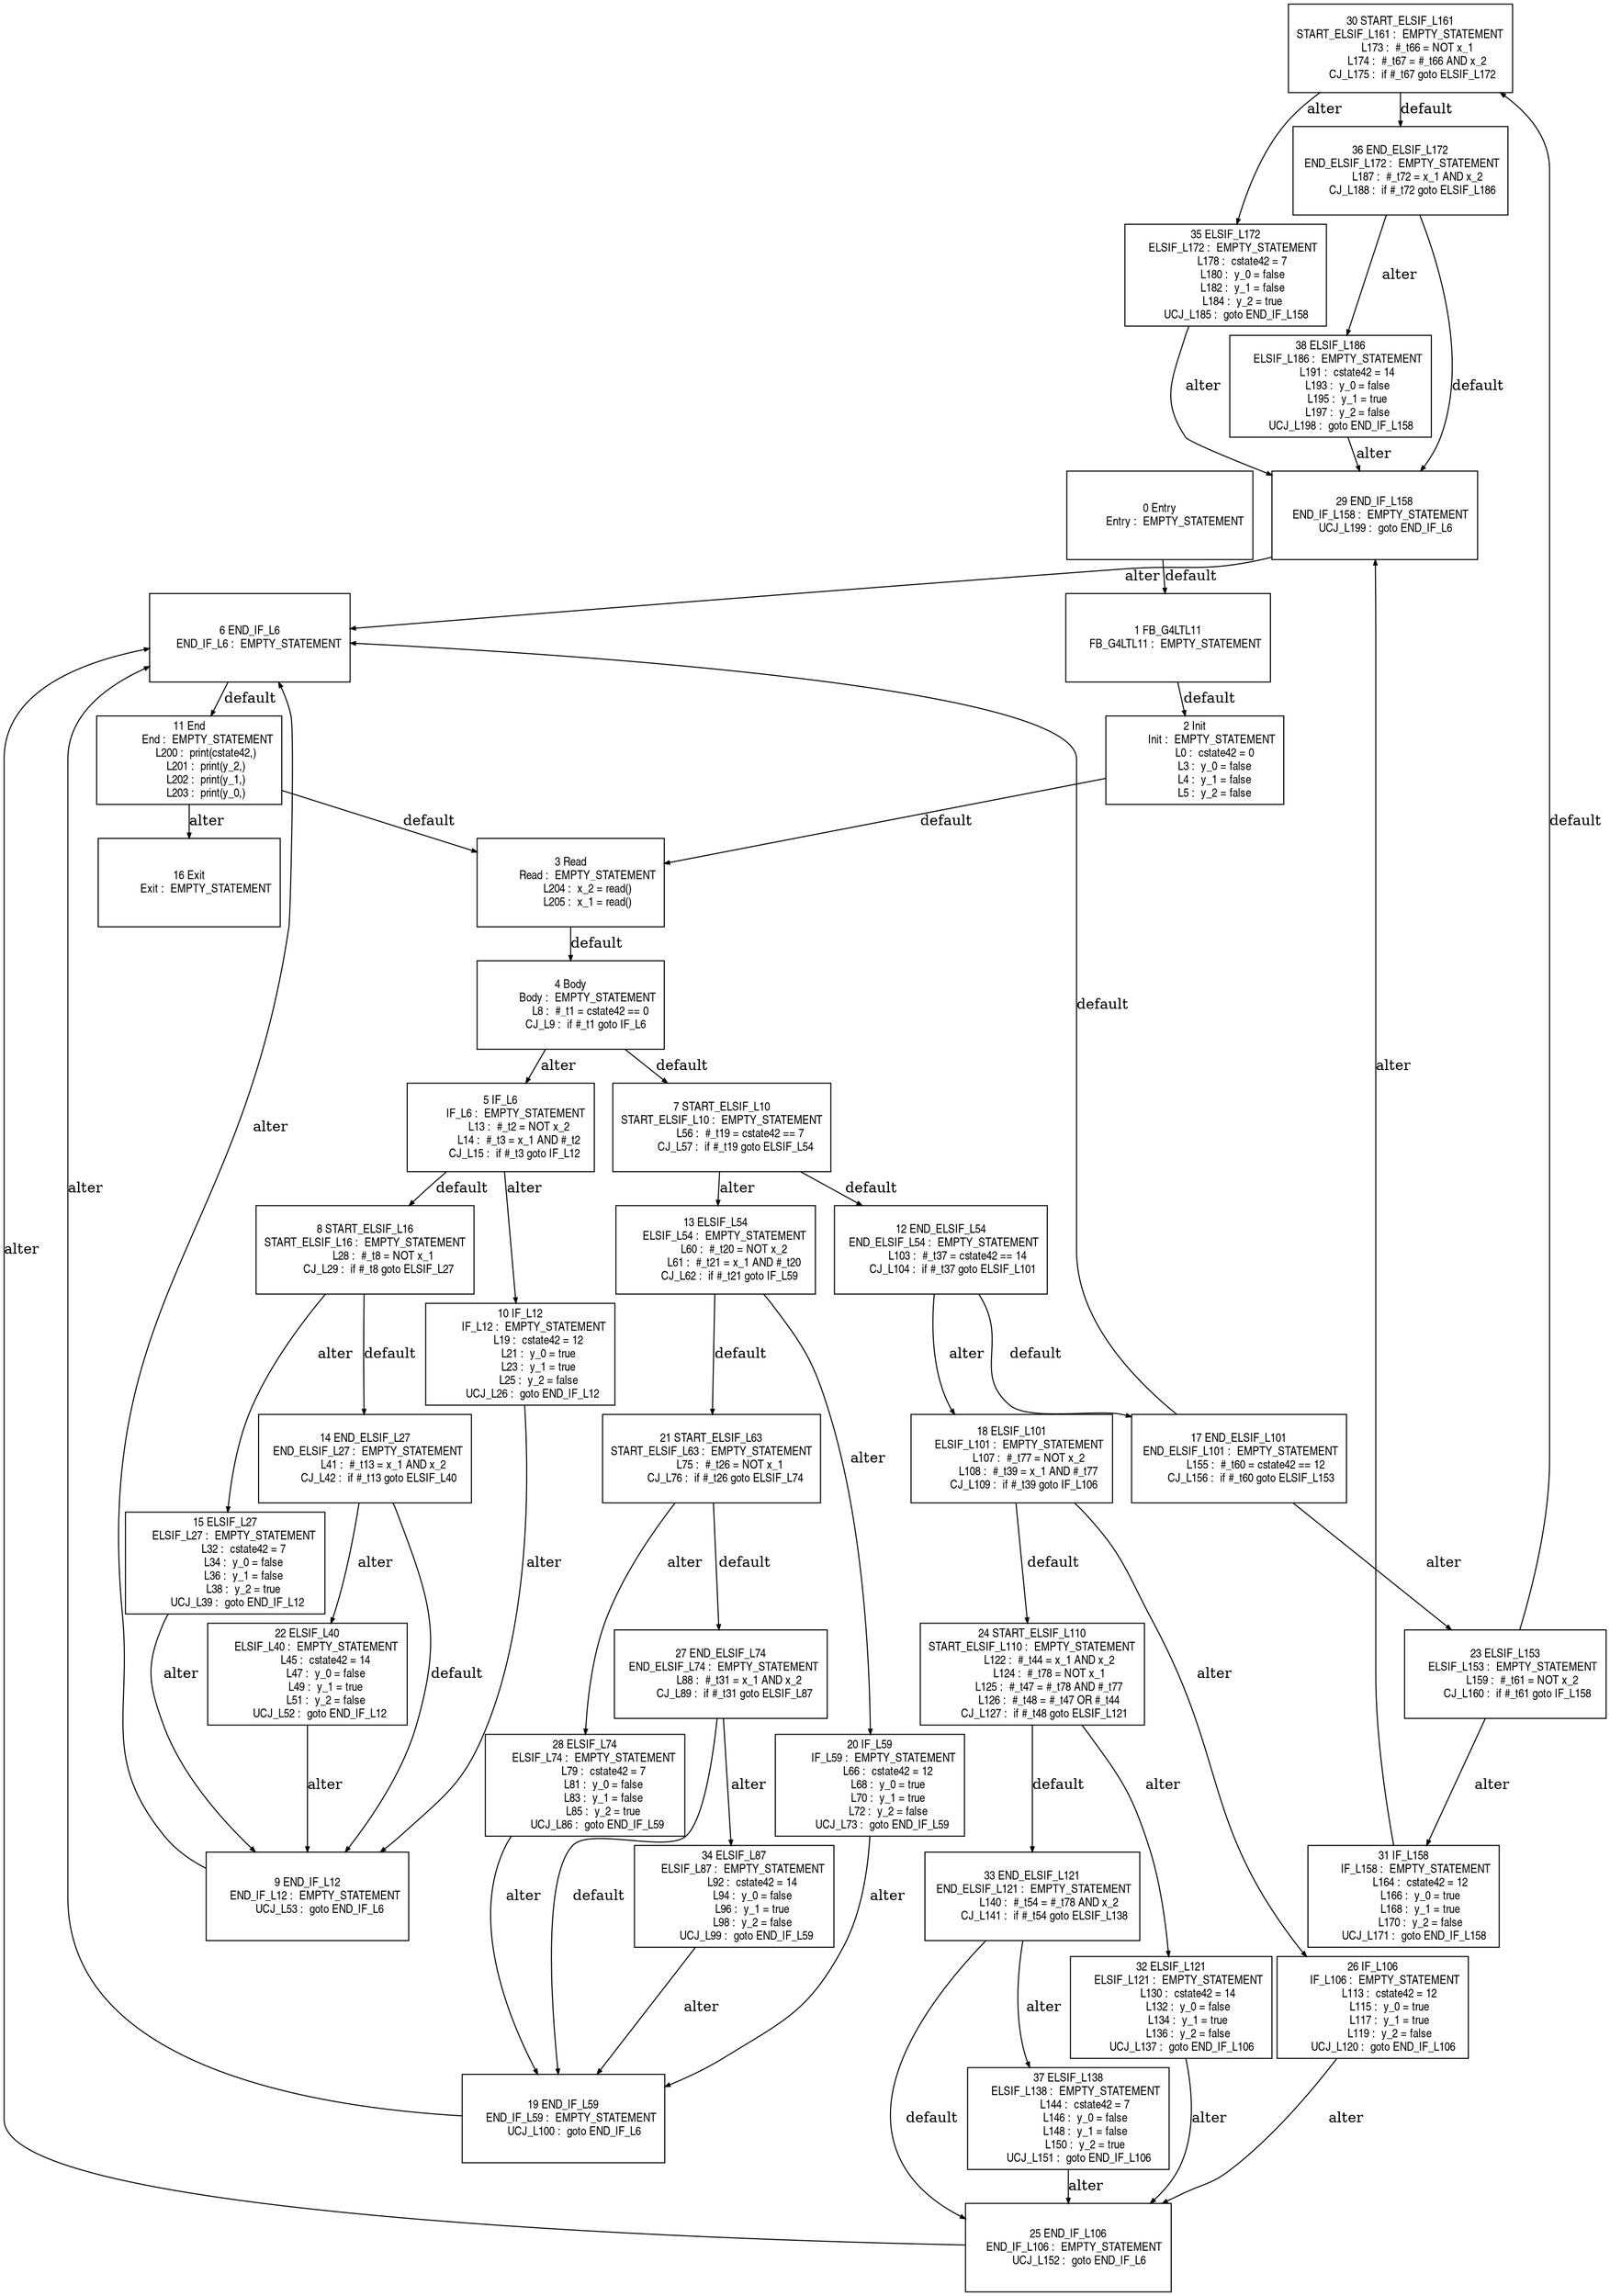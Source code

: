 digraph G {
  ranksep=.25;
  edge [arrowsize=.5]
  node [shape=rectangle, fontname="ArialNarrow",
        fontsize=12,  height=1.2];
  "30 START_ELSIF_L161
START_ELSIF_L161 :  EMPTY_STATEMENT
           L173 :  #_t66 = NOT x_1
           L174 :  #_t67 = #_t66 AND x_2
        CJ_L175 :  if #_t67 goto ELSIF_L172
"; "36 END_ELSIF_L172
 END_ELSIF_L172 :  EMPTY_STATEMENT
           L187 :  #_t72 = x_1 AND x_2
        CJ_L188 :  if #_t72 goto ELSIF_L186
"; "5 IF_L6
          IF_L6 :  EMPTY_STATEMENT
            L13 :  #_t2 = NOT x_2
            L14 :  #_t3 = x_1 AND #_t2
         CJ_L15 :  if #_t3 goto IF_L12
"; "31 IF_L158
        IF_L158 :  EMPTY_STATEMENT
           L164 :  cstate42 = 12
           L166 :  y_0 = true
           L168 :  y_1 = true
           L170 :  y_2 = false
       UCJ_L171 :  goto END_IF_L158
"; "14 END_ELSIF_L27
  END_ELSIF_L27 :  EMPTY_STATEMENT
            L41 :  #_t13 = x_1 AND x_2
         CJ_L42 :  if #_t13 goto ELSIF_L40
"; "21 START_ELSIF_L63
START_ELSIF_L63 :  EMPTY_STATEMENT
            L75 :  #_t26 = NOT x_1
         CJ_L76 :  if #_t26 goto ELSIF_L74
"; "12 END_ELSIF_L54
  END_ELSIF_L54 :  EMPTY_STATEMENT
           L103 :  #_t37 = cstate42 == 14
        CJ_L104 :  if #_t37 goto ELSIF_L101
"; "34 ELSIF_L87
      ELSIF_L87 :  EMPTY_STATEMENT
            L92 :  cstate42 = 14
            L94 :  y_0 = false
            L96 :  y_1 = true
            L98 :  y_2 = false
        UCJ_L99 :  goto END_IF_L59
"; "16 Exit
           Exit :  EMPTY_STATEMENT
"; "11 End
            End :  EMPTY_STATEMENT
           L200 :  print(cstate42,)
           L201 :  print(y_2,)
           L202 :  print(y_1,)
           L203 :  print(y_0,)
"; "20 IF_L59
         IF_L59 :  EMPTY_STATEMENT
            L66 :  cstate42 = 12
            L68 :  y_0 = true
            L70 :  y_1 = true
            L72 :  y_2 = false
        UCJ_L73 :  goto END_IF_L59
"; "3 Read
           Read :  EMPTY_STATEMENT
           L204 :  x_2 = read()
           L205 :  x_1 = read()
"; "38 ELSIF_L186
     ELSIF_L186 :  EMPTY_STATEMENT
           L191 :  cstate42 = 14
           L193 :  y_0 = false
           L195 :  y_1 = true
           L197 :  y_2 = false
       UCJ_L198 :  goto END_IF_L158
"; "2 Init
           Init :  EMPTY_STATEMENT
             L0 :  cstate42 = 0
             L3 :  y_0 = false
             L4 :  y_1 = false
             L5 :  y_2 = false
"; "24 START_ELSIF_L110
START_ELSIF_L110 :  EMPTY_STATEMENT
           L122 :  #_t44 = x_1 AND x_2
           L124 :  #_t78 = NOT x_1
           L125 :  #_t47 = #_t78 AND #_t77
           L126 :  #_t48 = #_t47 OR #_t44
        CJ_L127 :  if #_t48 goto ELSIF_L121
"; "6 END_IF_L6
      END_IF_L6 :  EMPTY_STATEMENT
"; "7 START_ELSIF_L10
START_ELSIF_L10 :  EMPTY_STATEMENT
            L56 :  #_t19 = cstate42 == 7
         CJ_L57 :  if #_t19 goto ELSIF_L54
"; "37 ELSIF_L138
     ELSIF_L138 :  EMPTY_STATEMENT
           L144 :  cstate42 = 7
           L146 :  y_0 = false
           L148 :  y_1 = false
           L150 :  y_2 = true
       UCJ_L151 :  goto END_IF_L106
"; "35 ELSIF_L172
     ELSIF_L172 :  EMPTY_STATEMENT
           L178 :  cstate42 = 7
           L180 :  y_0 = false
           L182 :  y_1 = false
           L184 :  y_2 = true
       UCJ_L185 :  goto END_IF_L158
"; "25 END_IF_L106
    END_IF_L106 :  EMPTY_STATEMENT
       UCJ_L152 :  goto END_IF_L6
"; "9 END_IF_L12
     END_IF_L12 :  EMPTY_STATEMENT
        UCJ_L53 :  goto END_IF_L6
"; "1 FB_G4LTL11
     FB_G4LTL11 :  EMPTY_STATEMENT
"; "8 START_ELSIF_L16
START_ELSIF_L16 :  EMPTY_STATEMENT
            L28 :  #_t8 = NOT x_1
         CJ_L29 :  if #_t8 goto ELSIF_L27
"; "18 ELSIF_L101
     ELSIF_L101 :  EMPTY_STATEMENT
           L107 :  #_t77 = NOT x_2
           L108 :  #_t39 = x_1 AND #_t77
        CJ_L109 :  if #_t39 goto IF_L106
"; "4 Body
           Body :  EMPTY_STATEMENT
             L8 :  #_t1 = cstate42 == 0
          CJ_L9 :  if #_t1 goto IF_L6
"; "33 END_ELSIF_L121
 END_ELSIF_L121 :  EMPTY_STATEMENT
           L140 :  #_t54 = #_t78 AND x_2
        CJ_L141 :  if #_t54 goto ELSIF_L138
"; "19 END_IF_L59
     END_IF_L59 :  EMPTY_STATEMENT
       UCJ_L100 :  goto END_IF_L6
"; "26 IF_L106
        IF_L106 :  EMPTY_STATEMENT
           L113 :  cstate42 = 12
           L115 :  y_0 = true
           L117 :  y_1 = true
           L119 :  y_2 = false
       UCJ_L120 :  goto END_IF_L106
"; "32 ELSIF_L121
     ELSIF_L121 :  EMPTY_STATEMENT
           L130 :  cstate42 = 14
           L132 :  y_0 = false
           L134 :  y_1 = true
           L136 :  y_2 = false
       UCJ_L137 :  goto END_IF_L106
"; "0 Entry
          Entry :  EMPTY_STATEMENT
"; "13 ELSIF_L54
      ELSIF_L54 :  EMPTY_STATEMENT
            L60 :  #_t20 = NOT x_2
            L61 :  #_t21 = x_1 AND #_t20
         CJ_L62 :  if #_t21 goto IF_L59
"; "28 ELSIF_L74
      ELSIF_L74 :  EMPTY_STATEMENT
            L79 :  cstate42 = 7
            L81 :  y_0 = false
            L83 :  y_1 = false
            L85 :  y_2 = true
        UCJ_L86 :  goto END_IF_L59
"; "10 IF_L12
         IF_L12 :  EMPTY_STATEMENT
            L19 :  cstate42 = 12
            L21 :  y_0 = true
            L23 :  y_1 = true
            L25 :  y_2 = false
        UCJ_L26 :  goto END_IF_L12
"; "15 ELSIF_L27
      ELSIF_L27 :  EMPTY_STATEMENT
            L32 :  cstate42 = 7
            L34 :  y_0 = false
            L36 :  y_1 = false
            L38 :  y_2 = true
        UCJ_L39 :  goto END_IF_L12
"; "23 ELSIF_L153
     ELSIF_L153 :  EMPTY_STATEMENT
           L159 :  #_t61 = NOT x_2
        CJ_L160 :  if #_t61 goto IF_L158
"; "22 ELSIF_L40
      ELSIF_L40 :  EMPTY_STATEMENT
            L45 :  cstate42 = 14
            L47 :  y_0 = false
            L49 :  y_1 = true
            L51 :  y_2 = false
        UCJ_L52 :  goto END_IF_L12
"; "27 END_ELSIF_L74
  END_ELSIF_L74 :  EMPTY_STATEMENT
            L88 :  #_t31 = x_1 AND x_2
         CJ_L89 :  if #_t31 goto ELSIF_L87
"; "17 END_ELSIF_L101
 END_ELSIF_L101 :  EMPTY_STATEMENT
           L155 :  #_t60 = cstate42 == 12
        CJ_L156 :  if #_t60 goto ELSIF_L153
"; "29 END_IF_L158
    END_IF_L158 :  EMPTY_STATEMENT
       UCJ_L199 :  goto END_IF_L6
"; 
  "1 FB_G4LTL11
     FB_G4LTL11 :  EMPTY_STATEMENT
" -> "2 Init
           Init :  EMPTY_STATEMENT
             L0 :  cstate42 = 0
             L3 :  y_0 = false
             L4 :  y_1 = false
             L5 :  y_2 = false
"  [label="default"];
  "2 Init
           Init :  EMPTY_STATEMENT
             L0 :  cstate42 = 0
             L3 :  y_0 = false
             L4 :  y_1 = false
             L5 :  y_2 = false
" -> "3 Read
           Read :  EMPTY_STATEMENT
           L204 :  x_2 = read()
           L205 :  x_1 = read()
"  [label="default"];
  "4 Body
           Body :  EMPTY_STATEMENT
             L8 :  #_t1 = cstate42 == 0
          CJ_L9 :  if #_t1 goto IF_L6
" -> "7 START_ELSIF_L10
START_ELSIF_L10 :  EMPTY_STATEMENT
            L56 :  #_t19 = cstate42 == 7
         CJ_L57 :  if #_t19 goto ELSIF_L54
"  [label="default"];
  "4 Body
           Body :  EMPTY_STATEMENT
             L8 :  #_t1 = cstate42 == 0
          CJ_L9 :  if #_t1 goto IF_L6
" -> "5 IF_L6
          IF_L6 :  EMPTY_STATEMENT
            L13 :  #_t2 = NOT x_2
            L14 :  #_t3 = x_1 AND #_t2
         CJ_L15 :  if #_t3 goto IF_L12
"  [label="alter"];
  "5 IF_L6
          IF_L6 :  EMPTY_STATEMENT
            L13 :  #_t2 = NOT x_2
            L14 :  #_t3 = x_1 AND #_t2
         CJ_L15 :  if #_t3 goto IF_L12
" -> "8 START_ELSIF_L16
START_ELSIF_L16 :  EMPTY_STATEMENT
            L28 :  #_t8 = NOT x_1
         CJ_L29 :  if #_t8 goto ELSIF_L27
"  [label="default"];
  "5 IF_L6
          IF_L6 :  EMPTY_STATEMENT
            L13 :  #_t2 = NOT x_2
            L14 :  #_t3 = x_1 AND #_t2
         CJ_L15 :  if #_t3 goto IF_L12
" -> "10 IF_L12
         IF_L12 :  EMPTY_STATEMENT
            L19 :  cstate42 = 12
            L21 :  y_0 = true
            L23 :  y_1 = true
            L25 :  y_2 = false
        UCJ_L26 :  goto END_IF_L12
"  [label="alter"];
  "10 IF_L12
         IF_L12 :  EMPTY_STATEMENT
            L19 :  cstate42 = 12
            L21 :  y_0 = true
            L23 :  y_1 = true
            L25 :  y_2 = false
        UCJ_L26 :  goto END_IF_L12
" -> "9 END_IF_L12
     END_IF_L12 :  EMPTY_STATEMENT
        UCJ_L53 :  goto END_IF_L6
"  [label="alter"];
  "8 START_ELSIF_L16
START_ELSIF_L16 :  EMPTY_STATEMENT
            L28 :  #_t8 = NOT x_1
         CJ_L29 :  if #_t8 goto ELSIF_L27
" -> "14 END_ELSIF_L27
  END_ELSIF_L27 :  EMPTY_STATEMENT
            L41 :  #_t13 = x_1 AND x_2
         CJ_L42 :  if #_t13 goto ELSIF_L40
"  [label="default"];
  "8 START_ELSIF_L16
START_ELSIF_L16 :  EMPTY_STATEMENT
            L28 :  #_t8 = NOT x_1
         CJ_L29 :  if #_t8 goto ELSIF_L27
" -> "15 ELSIF_L27
      ELSIF_L27 :  EMPTY_STATEMENT
            L32 :  cstate42 = 7
            L34 :  y_0 = false
            L36 :  y_1 = false
            L38 :  y_2 = true
        UCJ_L39 :  goto END_IF_L12
"  [label="alter"];
  "15 ELSIF_L27
      ELSIF_L27 :  EMPTY_STATEMENT
            L32 :  cstate42 = 7
            L34 :  y_0 = false
            L36 :  y_1 = false
            L38 :  y_2 = true
        UCJ_L39 :  goto END_IF_L12
" -> "9 END_IF_L12
     END_IF_L12 :  EMPTY_STATEMENT
        UCJ_L53 :  goto END_IF_L6
"  [label="alter"];
  "14 END_ELSIF_L27
  END_ELSIF_L27 :  EMPTY_STATEMENT
            L41 :  #_t13 = x_1 AND x_2
         CJ_L42 :  if #_t13 goto ELSIF_L40
" -> "9 END_IF_L12
     END_IF_L12 :  EMPTY_STATEMENT
        UCJ_L53 :  goto END_IF_L6
"  [label="default"];
  "14 END_ELSIF_L27
  END_ELSIF_L27 :  EMPTY_STATEMENT
            L41 :  #_t13 = x_1 AND x_2
         CJ_L42 :  if #_t13 goto ELSIF_L40
" -> "22 ELSIF_L40
      ELSIF_L40 :  EMPTY_STATEMENT
            L45 :  cstate42 = 14
            L47 :  y_0 = false
            L49 :  y_1 = true
            L51 :  y_2 = false
        UCJ_L52 :  goto END_IF_L12
"  [label="alter"];
  "22 ELSIF_L40
      ELSIF_L40 :  EMPTY_STATEMENT
            L45 :  cstate42 = 14
            L47 :  y_0 = false
            L49 :  y_1 = true
            L51 :  y_2 = false
        UCJ_L52 :  goto END_IF_L12
" -> "9 END_IF_L12
     END_IF_L12 :  EMPTY_STATEMENT
        UCJ_L53 :  goto END_IF_L6
"  [label="alter"];
  "9 END_IF_L12
     END_IF_L12 :  EMPTY_STATEMENT
        UCJ_L53 :  goto END_IF_L6
" -> "6 END_IF_L6
      END_IF_L6 :  EMPTY_STATEMENT
"  [label="alter"];
  "7 START_ELSIF_L10
START_ELSIF_L10 :  EMPTY_STATEMENT
            L56 :  #_t19 = cstate42 == 7
         CJ_L57 :  if #_t19 goto ELSIF_L54
" -> "12 END_ELSIF_L54
  END_ELSIF_L54 :  EMPTY_STATEMENT
           L103 :  #_t37 = cstate42 == 14
        CJ_L104 :  if #_t37 goto ELSIF_L101
"  [label="default"];
  "7 START_ELSIF_L10
START_ELSIF_L10 :  EMPTY_STATEMENT
            L56 :  #_t19 = cstate42 == 7
         CJ_L57 :  if #_t19 goto ELSIF_L54
" -> "13 ELSIF_L54
      ELSIF_L54 :  EMPTY_STATEMENT
            L60 :  #_t20 = NOT x_2
            L61 :  #_t21 = x_1 AND #_t20
         CJ_L62 :  if #_t21 goto IF_L59
"  [label="alter"];
  "13 ELSIF_L54
      ELSIF_L54 :  EMPTY_STATEMENT
            L60 :  #_t20 = NOT x_2
            L61 :  #_t21 = x_1 AND #_t20
         CJ_L62 :  if #_t21 goto IF_L59
" -> "21 START_ELSIF_L63
START_ELSIF_L63 :  EMPTY_STATEMENT
            L75 :  #_t26 = NOT x_1
         CJ_L76 :  if #_t26 goto ELSIF_L74
"  [label="default"];
  "13 ELSIF_L54
      ELSIF_L54 :  EMPTY_STATEMENT
            L60 :  #_t20 = NOT x_2
            L61 :  #_t21 = x_1 AND #_t20
         CJ_L62 :  if #_t21 goto IF_L59
" -> "20 IF_L59
         IF_L59 :  EMPTY_STATEMENT
            L66 :  cstate42 = 12
            L68 :  y_0 = true
            L70 :  y_1 = true
            L72 :  y_2 = false
        UCJ_L73 :  goto END_IF_L59
"  [label="alter"];
  "20 IF_L59
         IF_L59 :  EMPTY_STATEMENT
            L66 :  cstate42 = 12
            L68 :  y_0 = true
            L70 :  y_1 = true
            L72 :  y_2 = false
        UCJ_L73 :  goto END_IF_L59
" -> "19 END_IF_L59
     END_IF_L59 :  EMPTY_STATEMENT
       UCJ_L100 :  goto END_IF_L6
"  [label="alter"];
  "21 START_ELSIF_L63
START_ELSIF_L63 :  EMPTY_STATEMENT
            L75 :  #_t26 = NOT x_1
         CJ_L76 :  if #_t26 goto ELSIF_L74
" -> "27 END_ELSIF_L74
  END_ELSIF_L74 :  EMPTY_STATEMENT
            L88 :  #_t31 = x_1 AND x_2
         CJ_L89 :  if #_t31 goto ELSIF_L87
"  [label="default"];
  "21 START_ELSIF_L63
START_ELSIF_L63 :  EMPTY_STATEMENT
            L75 :  #_t26 = NOT x_1
         CJ_L76 :  if #_t26 goto ELSIF_L74
" -> "28 ELSIF_L74
      ELSIF_L74 :  EMPTY_STATEMENT
            L79 :  cstate42 = 7
            L81 :  y_0 = false
            L83 :  y_1 = false
            L85 :  y_2 = true
        UCJ_L86 :  goto END_IF_L59
"  [label="alter"];
  "28 ELSIF_L74
      ELSIF_L74 :  EMPTY_STATEMENT
            L79 :  cstate42 = 7
            L81 :  y_0 = false
            L83 :  y_1 = false
            L85 :  y_2 = true
        UCJ_L86 :  goto END_IF_L59
" -> "19 END_IF_L59
     END_IF_L59 :  EMPTY_STATEMENT
       UCJ_L100 :  goto END_IF_L6
"  [label="alter"];
  "27 END_ELSIF_L74
  END_ELSIF_L74 :  EMPTY_STATEMENT
            L88 :  #_t31 = x_1 AND x_2
         CJ_L89 :  if #_t31 goto ELSIF_L87
" -> "19 END_IF_L59
     END_IF_L59 :  EMPTY_STATEMENT
       UCJ_L100 :  goto END_IF_L6
"  [label="default"];
  "27 END_ELSIF_L74
  END_ELSIF_L74 :  EMPTY_STATEMENT
            L88 :  #_t31 = x_1 AND x_2
         CJ_L89 :  if #_t31 goto ELSIF_L87
" -> "34 ELSIF_L87
      ELSIF_L87 :  EMPTY_STATEMENT
            L92 :  cstate42 = 14
            L94 :  y_0 = false
            L96 :  y_1 = true
            L98 :  y_2 = false
        UCJ_L99 :  goto END_IF_L59
"  [label="alter"];
  "34 ELSIF_L87
      ELSIF_L87 :  EMPTY_STATEMENT
            L92 :  cstate42 = 14
            L94 :  y_0 = false
            L96 :  y_1 = true
            L98 :  y_2 = false
        UCJ_L99 :  goto END_IF_L59
" -> "19 END_IF_L59
     END_IF_L59 :  EMPTY_STATEMENT
       UCJ_L100 :  goto END_IF_L6
"  [label="alter"];
  "19 END_IF_L59
     END_IF_L59 :  EMPTY_STATEMENT
       UCJ_L100 :  goto END_IF_L6
" -> "6 END_IF_L6
      END_IF_L6 :  EMPTY_STATEMENT
"  [label="alter"];
  "12 END_ELSIF_L54
  END_ELSIF_L54 :  EMPTY_STATEMENT
           L103 :  #_t37 = cstate42 == 14
        CJ_L104 :  if #_t37 goto ELSIF_L101
" -> "17 END_ELSIF_L101
 END_ELSIF_L101 :  EMPTY_STATEMENT
           L155 :  #_t60 = cstate42 == 12
        CJ_L156 :  if #_t60 goto ELSIF_L153
"  [label="default"];
  "12 END_ELSIF_L54
  END_ELSIF_L54 :  EMPTY_STATEMENT
           L103 :  #_t37 = cstate42 == 14
        CJ_L104 :  if #_t37 goto ELSIF_L101
" -> "18 ELSIF_L101
     ELSIF_L101 :  EMPTY_STATEMENT
           L107 :  #_t77 = NOT x_2
           L108 :  #_t39 = x_1 AND #_t77
        CJ_L109 :  if #_t39 goto IF_L106
"  [label="alter"];
  "18 ELSIF_L101
     ELSIF_L101 :  EMPTY_STATEMENT
           L107 :  #_t77 = NOT x_2
           L108 :  #_t39 = x_1 AND #_t77
        CJ_L109 :  if #_t39 goto IF_L106
" -> "24 START_ELSIF_L110
START_ELSIF_L110 :  EMPTY_STATEMENT
           L122 :  #_t44 = x_1 AND x_2
           L124 :  #_t78 = NOT x_1
           L125 :  #_t47 = #_t78 AND #_t77
           L126 :  #_t48 = #_t47 OR #_t44
        CJ_L127 :  if #_t48 goto ELSIF_L121
"  [label="default"];
  "18 ELSIF_L101
     ELSIF_L101 :  EMPTY_STATEMENT
           L107 :  #_t77 = NOT x_2
           L108 :  #_t39 = x_1 AND #_t77
        CJ_L109 :  if #_t39 goto IF_L106
" -> "26 IF_L106
        IF_L106 :  EMPTY_STATEMENT
           L113 :  cstate42 = 12
           L115 :  y_0 = true
           L117 :  y_1 = true
           L119 :  y_2 = false
       UCJ_L120 :  goto END_IF_L106
"  [label="alter"];
  "26 IF_L106
        IF_L106 :  EMPTY_STATEMENT
           L113 :  cstate42 = 12
           L115 :  y_0 = true
           L117 :  y_1 = true
           L119 :  y_2 = false
       UCJ_L120 :  goto END_IF_L106
" -> "25 END_IF_L106
    END_IF_L106 :  EMPTY_STATEMENT
       UCJ_L152 :  goto END_IF_L6
"  [label="alter"];
  "24 START_ELSIF_L110
START_ELSIF_L110 :  EMPTY_STATEMENT
           L122 :  #_t44 = x_1 AND x_2
           L124 :  #_t78 = NOT x_1
           L125 :  #_t47 = #_t78 AND #_t77
           L126 :  #_t48 = #_t47 OR #_t44
        CJ_L127 :  if #_t48 goto ELSIF_L121
" -> "33 END_ELSIF_L121
 END_ELSIF_L121 :  EMPTY_STATEMENT
           L140 :  #_t54 = #_t78 AND x_2
        CJ_L141 :  if #_t54 goto ELSIF_L138
"  [label="default"];
  "24 START_ELSIF_L110
START_ELSIF_L110 :  EMPTY_STATEMENT
           L122 :  #_t44 = x_1 AND x_2
           L124 :  #_t78 = NOT x_1
           L125 :  #_t47 = #_t78 AND #_t77
           L126 :  #_t48 = #_t47 OR #_t44
        CJ_L127 :  if #_t48 goto ELSIF_L121
" -> "32 ELSIF_L121
     ELSIF_L121 :  EMPTY_STATEMENT
           L130 :  cstate42 = 14
           L132 :  y_0 = false
           L134 :  y_1 = true
           L136 :  y_2 = false
       UCJ_L137 :  goto END_IF_L106
"  [label="alter"];
  "32 ELSIF_L121
     ELSIF_L121 :  EMPTY_STATEMENT
           L130 :  cstate42 = 14
           L132 :  y_0 = false
           L134 :  y_1 = true
           L136 :  y_2 = false
       UCJ_L137 :  goto END_IF_L106
" -> "25 END_IF_L106
    END_IF_L106 :  EMPTY_STATEMENT
       UCJ_L152 :  goto END_IF_L6
"  [label="alter"];
  "33 END_ELSIF_L121
 END_ELSIF_L121 :  EMPTY_STATEMENT
           L140 :  #_t54 = #_t78 AND x_2
        CJ_L141 :  if #_t54 goto ELSIF_L138
" -> "25 END_IF_L106
    END_IF_L106 :  EMPTY_STATEMENT
       UCJ_L152 :  goto END_IF_L6
"  [label="default"];
  "33 END_ELSIF_L121
 END_ELSIF_L121 :  EMPTY_STATEMENT
           L140 :  #_t54 = #_t78 AND x_2
        CJ_L141 :  if #_t54 goto ELSIF_L138
" -> "37 ELSIF_L138
     ELSIF_L138 :  EMPTY_STATEMENT
           L144 :  cstate42 = 7
           L146 :  y_0 = false
           L148 :  y_1 = false
           L150 :  y_2 = true
       UCJ_L151 :  goto END_IF_L106
"  [label="alter"];
  "37 ELSIF_L138
     ELSIF_L138 :  EMPTY_STATEMENT
           L144 :  cstate42 = 7
           L146 :  y_0 = false
           L148 :  y_1 = false
           L150 :  y_2 = true
       UCJ_L151 :  goto END_IF_L106
" -> "25 END_IF_L106
    END_IF_L106 :  EMPTY_STATEMENT
       UCJ_L152 :  goto END_IF_L6
"  [label="alter"];
  "25 END_IF_L106
    END_IF_L106 :  EMPTY_STATEMENT
       UCJ_L152 :  goto END_IF_L6
" -> "6 END_IF_L6
      END_IF_L6 :  EMPTY_STATEMENT
"  [label="alter"];
  "17 END_ELSIF_L101
 END_ELSIF_L101 :  EMPTY_STATEMENT
           L155 :  #_t60 = cstate42 == 12
        CJ_L156 :  if #_t60 goto ELSIF_L153
" -> "6 END_IF_L6
      END_IF_L6 :  EMPTY_STATEMENT
"  [label="default"];
  "17 END_ELSIF_L101
 END_ELSIF_L101 :  EMPTY_STATEMENT
           L155 :  #_t60 = cstate42 == 12
        CJ_L156 :  if #_t60 goto ELSIF_L153
" -> "23 ELSIF_L153
     ELSIF_L153 :  EMPTY_STATEMENT
           L159 :  #_t61 = NOT x_2
        CJ_L160 :  if #_t61 goto IF_L158
"  [label="alter"];
  "23 ELSIF_L153
     ELSIF_L153 :  EMPTY_STATEMENT
           L159 :  #_t61 = NOT x_2
        CJ_L160 :  if #_t61 goto IF_L158
" -> "30 START_ELSIF_L161
START_ELSIF_L161 :  EMPTY_STATEMENT
           L173 :  #_t66 = NOT x_1
           L174 :  #_t67 = #_t66 AND x_2
        CJ_L175 :  if #_t67 goto ELSIF_L172
"  [label="default"];
  "23 ELSIF_L153
     ELSIF_L153 :  EMPTY_STATEMENT
           L159 :  #_t61 = NOT x_2
        CJ_L160 :  if #_t61 goto IF_L158
" -> "31 IF_L158
        IF_L158 :  EMPTY_STATEMENT
           L164 :  cstate42 = 12
           L166 :  y_0 = true
           L168 :  y_1 = true
           L170 :  y_2 = false
       UCJ_L171 :  goto END_IF_L158
"  [label="alter"];
  "31 IF_L158
        IF_L158 :  EMPTY_STATEMENT
           L164 :  cstate42 = 12
           L166 :  y_0 = true
           L168 :  y_1 = true
           L170 :  y_2 = false
       UCJ_L171 :  goto END_IF_L158
" -> "29 END_IF_L158
    END_IF_L158 :  EMPTY_STATEMENT
       UCJ_L199 :  goto END_IF_L6
"  [label="alter"];
  "30 START_ELSIF_L161
START_ELSIF_L161 :  EMPTY_STATEMENT
           L173 :  #_t66 = NOT x_1
           L174 :  #_t67 = #_t66 AND x_2
        CJ_L175 :  if #_t67 goto ELSIF_L172
" -> "36 END_ELSIF_L172
 END_ELSIF_L172 :  EMPTY_STATEMENT
           L187 :  #_t72 = x_1 AND x_2
        CJ_L188 :  if #_t72 goto ELSIF_L186
"  [label="default"];
  "30 START_ELSIF_L161
START_ELSIF_L161 :  EMPTY_STATEMENT
           L173 :  #_t66 = NOT x_1
           L174 :  #_t67 = #_t66 AND x_2
        CJ_L175 :  if #_t67 goto ELSIF_L172
" -> "35 ELSIF_L172
     ELSIF_L172 :  EMPTY_STATEMENT
           L178 :  cstate42 = 7
           L180 :  y_0 = false
           L182 :  y_1 = false
           L184 :  y_2 = true
       UCJ_L185 :  goto END_IF_L158
"  [label="alter"];
  "35 ELSIF_L172
     ELSIF_L172 :  EMPTY_STATEMENT
           L178 :  cstate42 = 7
           L180 :  y_0 = false
           L182 :  y_1 = false
           L184 :  y_2 = true
       UCJ_L185 :  goto END_IF_L158
" -> "29 END_IF_L158
    END_IF_L158 :  EMPTY_STATEMENT
       UCJ_L199 :  goto END_IF_L6
"  [label="alter"];
  "36 END_ELSIF_L172
 END_ELSIF_L172 :  EMPTY_STATEMENT
           L187 :  #_t72 = x_1 AND x_2
        CJ_L188 :  if #_t72 goto ELSIF_L186
" -> "29 END_IF_L158
    END_IF_L158 :  EMPTY_STATEMENT
       UCJ_L199 :  goto END_IF_L6
"  [label="default"];
  "36 END_ELSIF_L172
 END_ELSIF_L172 :  EMPTY_STATEMENT
           L187 :  #_t72 = x_1 AND x_2
        CJ_L188 :  if #_t72 goto ELSIF_L186
" -> "38 ELSIF_L186
     ELSIF_L186 :  EMPTY_STATEMENT
           L191 :  cstate42 = 14
           L193 :  y_0 = false
           L195 :  y_1 = true
           L197 :  y_2 = false
       UCJ_L198 :  goto END_IF_L158
"  [label="alter"];
  "38 ELSIF_L186
     ELSIF_L186 :  EMPTY_STATEMENT
           L191 :  cstate42 = 14
           L193 :  y_0 = false
           L195 :  y_1 = true
           L197 :  y_2 = false
       UCJ_L198 :  goto END_IF_L158
" -> "29 END_IF_L158
    END_IF_L158 :  EMPTY_STATEMENT
       UCJ_L199 :  goto END_IF_L6
"  [label="alter"];
  "29 END_IF_L158
    END_IF_L158 :  EMPTY_STATEMENT
       UCJ_L199 :  goto END_IF_L6
" -> "6 END_IF_L6
      END_IF_L6 :  EMPTY_STATEMENT
"  [label="alter"];
  "6 END_IF_L6
      END_IF_L6 :  EMPTY_STATEMENT
" -> "11 End
            End :  EMPTY_STATEMENT
           L200 :  print(cstate42,)
           L201 :  print(y_2,)
           L202 :  print(y_1,)
           L203 :  print(y_0,)
"  [label="default"];
  "0 Entry
          Entry :  EMPTY_STATEMENT
" -> "1 FB_G4LTL11
     FB_G4LTL11 :  EMPTY_STATEMENT
"  [label="default"];
  "11 End
            End :  EMPTY_STATEMENT
           L200 :  print(cstate42,)
           L201 :  print(y_2,)
           L202 :  print(y_1,)
           L203 :  print(y_0,)
" -> "3 Read
           Read :  EMPTY_STATEMENT
           L204 :  x_2 = read()
           L205 :  x_1 = read()
"  [label="default"];
  "11 End
            End :  EMPTY_STATEMENT
           L200 :  print(cstate42,)
           L201 :  print(y_2,)
           L202 :  print(y_1,)
           L203 :  print(y_0,)
" -> "16 Exit
           Exit :  EMPTY_STATEMENT
"  [label="alter"];
  "3 Read
           Read :  EMPTY_STATEMENT
           L204 :  x_2 = read()
           L205 :  x_1 = read()
" -> "4 Body
           Body :  EMPTY_STATEMENT
             L8 :  #_t1 = cstate42 == 0
          CJ_L9 :  if #_t1 goto IF_L6
"  [label="default"];
}
